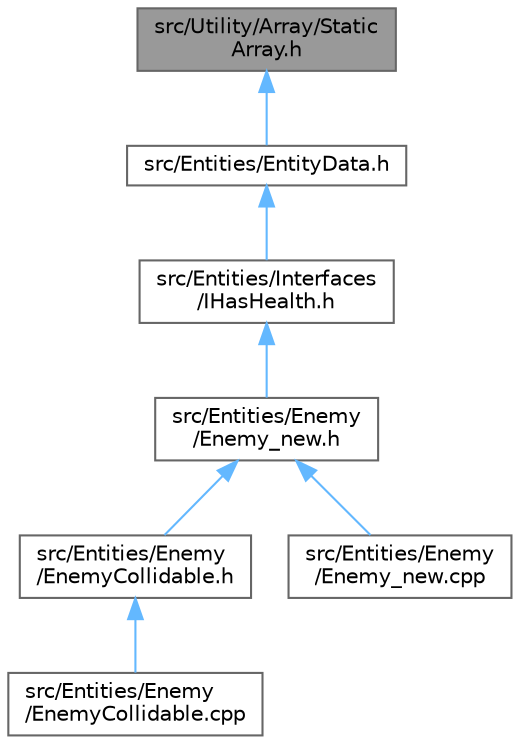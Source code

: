 digraph "src/Utility/Array/StaticArray.h"
{
 // LATEX_PDF_SIZE
  bgcolor="transparent";
  edge [fontname=Helvetica,fontsize=10,labelfontname=Helvetica,labelfontsize=10];
  node [fontname=Helvetica,fontsize=10,shape=box,height=0.2,width=0.4];
  Node1 [id="Node000001",label="src/Utility/Array/Static\lArray.h",height=0.2,width=0.4,color="gray40", fillcolor="grey60", style="filled", fontcolor="black",tooltip=" "];
  Node1 -> Node2 [id="edge1_Node000001_Node000002",dir="back",color="steelblue1",style="solid",tooltip=" "];
  Node2 [id="Node000002",label="src/Entities/EntityData.h",height=0.2,width=0.4,color="grey40", fillcolor="white", style="filled",URL="$_entity_data_8h.html",tooltip=" "];
  Node2 -> Node3 [id="edge2_Node000002_Node000003",dir="back",color="steelblue1",style="solid",tooltip=" "];
  Node3 [id="Node000003",label="src/Entities/Interfaces\l/IHasHealth.h",height=0.2,width=0.4,color="grey40", fillcolor="white", style="filled",URL="$_i_has_health_8h.html",tooltip=" "];
  Node3 -> Node4 [id="edge3_Node000003_Node000004",dir="back",color="steelblue1",style="solid",tooltip=" "];
  Node4 [id="Node000004",label="src/Entities/Enemy\l/Enemy_new.h",height=0.2,width=0.4,color="grey40", fillcolor="white", style="filled",URL="$_enemy__new_8h.html",tooltip=" "];
  Node4 -> Node5 [id="edge4_Node000004_Node000005",dir="back",color="steelblue1",style="solid",tooltip=" "];
  Node5 [id="Node000005",label="src/Entities/Enemy\l/EnemyCollidable.h",height=0.2,width=0.4,color="grey40", fillcolor="white", style="filled",URL="$_enemy_collidable_8h.html",tooltip=" "];
  Node5 -> Node6 [id="edge5_Node000005_Node000006",dir="back",color="steelblue1",style="solid",tooltip=" "];
  Node6 [id="Node000006",label="src/Entities/Enemy\l/EnemyCollidable.cpp",height=0.2,width=0.4,color="grey40", fillcolor="white", style="filled",URL="$_enemy_collidable_8cpp.html",tooltip=" "];
  Node4 -> Node7 [id="edge6_Node000004_Node000007",dir="back",color="steelblue1",style="solid",tooltip=" "];
  Node7 [id="Node000007",label="src/Entities/Enemy\l/Enemy_new.cpp",height=0.2,width=0.4,color="grey40", fillcolor="white", style="filled",URL="$_enemy__new_8cpp.html",tooltip=" "];
}
